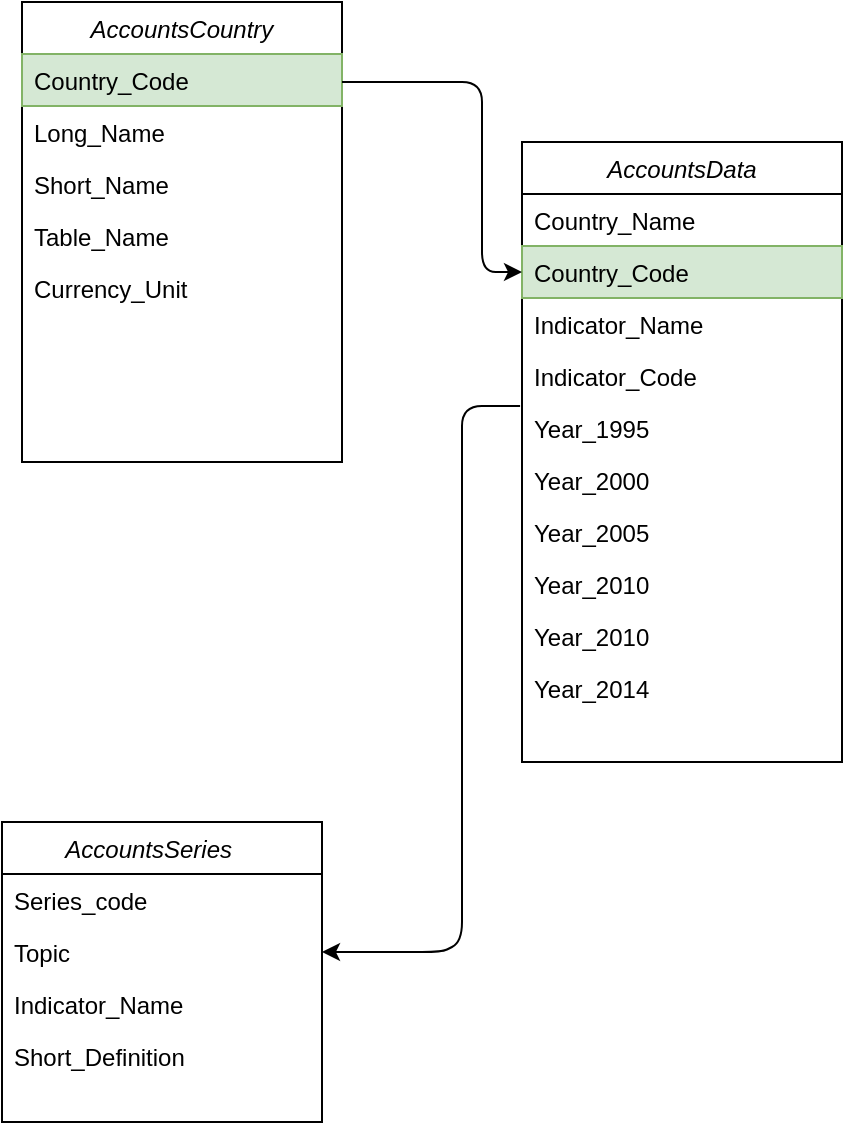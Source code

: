 <mxfile version="21.2.1" type="device">
  <diagram id="C5RBs43oDa-KdzZeNtuy" name="Page-1">
    <mxGraphModel dx="1434" dy="774" grid="1" gridSize="10" guides="1" tooltips="1" connect="1" arrows="1" fold="1" page="1" pageScale="1" pageWidth="827" pageHeight="1169" math="0" shadow="0">
      <root>
        <mxCell id="WIyWlLk6GJQsqaUBKTNV-0" />
        <mxCell id="WIyWlLk6GJQsqaUBKTNV-1" parent="WIyWlLk6GJQsqaUBKTNV-0" />
        <mxCell id="zkfFHV4jXpPFQw0GAbJ--0" value="AccountsCountry" style="swimlane;fontStyle=2;align=center;verticalAlign=top;childLayout=stackLayout;horizontal=1;startSize=26;horizontalStack=0;resizeParent=1;resizeLast=0;collapsible=1;marginBottom=0;rounded=0;shadow=0;strokeWidth=1;" parent="WIyWlLk6GJQsqaUBKTNV-1" vertex="1">
          <mxGeometry x="170" y="110" width="160" height="230" as="geometry">
            <mxRectangle x="230" y="140" width="160" height="26" as="alternateBounds" />
          </mxGeometry>
        </mxCell>
        <mxCell id="zkfFHV4jXpPFQw0GAbJ--1" value="Country_Code    &#xa;" style="text;align=left;verticalAlign=top;spacingLeft=4;spacingRight=4;overflow=hidden;rotatable=0;points=[[0,0.5],[1,0.5]];portConstraint=eastwest;fillColor=#d5e8d4;strokeColor=#82b366;" parent="zkfFHV4jXpPFQw0GAbJ--0" vertex="1">
          <mxGeometry y="26" width="160" height="26" as="geometry" />
        </mxCell>
        <mxCell id="zkfFHV4jXpPFQw0GAbJ--2" value="Long_Name" style="text;align=left;verticalAlign=top;spacingLeft=4;spacingRight=4;overflow=hidden;rotatable=0;points=[[0,0.5],[1,0.5]];portConstraint=eastwest;rounded=0;shadow=0;html=0;" parent="zkfFHV4jXpPFQw0GAbJ--0" vertex="1">
          <mxGeometry y="52" width="160" height="26" as="geometry" />
        </mxCell>
        <mxCell id="zkfFHV4jXpPFQw0GAbJ--3" value="Short_Name" style="text;align=left;verticalAlign=top;spacingLeft=4;spacingRight=4;overflow=hidden;rotatable=0;points=[[0,0.5],[1,0.5]];portConstraint=eastwest;rounded=0;shadow=0;html=0;" parent="zkfFHV4jXpPFQw0GAbJ--0" vertex="1">
          <mxGeometry y="78" width="160" height="26" as="geometry" />
        </mxCell>
        <mxCell id="H2IUBtwJe5QsLykNCjPl-8" value="Table_Name" style="text;align=left;verticalAlign=top;spacingLeft=4;spacingRight=4;overflow=hidden;rotatable=0;points=[[0,0.5],[1,0.5]];portConstraint=eastwest;rounded=0;shadow=0;html=0;" vertex="1" parent="zkfFHV4jXpPFQw0GAbJ--0">
          <mxGeometry y="104" width="160" height="26" as="geometry" />
        </mxCell>
        <mxCell id="H2IUBtwJe5QsLykNCjPl-9" value="Currency_Unit" style="text;align=left;verticalAlign=top;spacingLeft=4;spacingRight=4;overflow=hidden;rotatable=0;points=[[0,0.5],[1,0.5]];portConstraint=eastwest;rounded=0;shadow=0;html=0;" vertex="1" parent="zkfFHV4jXpPFQw0GAbJ--0">
          <mxGeometry y="130" width="160" height="26" as="geometry" />
        </mxCell>
        <mxCell id="H2IUBtwJe5QsLykNCjPl-0" value="AccountsData" style="swimlane;fontStyle=2;align=center;verticalAlign=top;childLayout=stackLayout;horizontal=1;startSize=26;horizontalStack=0;resizeParent=1;resizeLast=0;collapsible=1;marginBottom=0;rounded=0;shadow=0;strokeWidth=1;" vertex="1" parent="WIyWlLk6GJQsqaUBKTNV-1">
          <mxGeometry x="420" y="180" width="160" height="310" as="geometry">
            <mxRectangle x="230" y="140" width="160" height="26" as="alternateBounds" />
          </mxGeometry>
        </mxCell>
        <mxCell id="H2IUBtwJe5QsLykNCjPl-1" value="Country_Name    &#xa;" style="text;align=left;verticalAlign=top;spacingLeft=4;spacingRight=4;overflow=hidden;rotatable=0;points=[[0,0.5],[1,0.5]];portConstraint=eastwest;" vertex="1" parent="H2IUBtwJe5QsLykNCjPl-0">
          <mxGeometry y="26" width="160" height="26" as="geometry" />
        </mxCell>
        <mxCell id="H2IUBtwJe5QsLykNCjPl-2" value="Country_Code" style="text;align=left;verticalAlign=top;spacingLeft=4;spacingRight=4;overflow=hidden;rotatable=0;points=[[0,0.5],[1,0.5]];portConstraint=eastwest;rounded=0;shadow=0;html=0;fillColor=#d5e8d4;strokeColor=#82b366;" vertex="1" parent="H2IUBtwJe5QsLykNCjPl-0">
          <mxGeometry y="52" width="160" height="26" as="geometry" />
        </mxCell>
        <mxCell id="H2IUBtwJe5QsLykNCjPl-3" value="Indicator_Name" style="text;align=left;verticalAlign=top;spacingLeft=4;spacingRight=4;overflow=hidden;rotatable=0;points=[[0,0.5],[1,0.5]];portConstraint=eastwest;rounded=0;shadow=0;html=0;" vertex="1" parent="H2IUBtwJe5QsLykNCjPl-0">
          <mxGeometry y="78" width="160" height="26" as="geometry" />
        </mxCell>
        <mxCell id="H2IUBtwJe5QsLykNCjPl-11" value="Indicator_Code    " style="text;align=left;verticalAlign=top;spacingLeft=4;spacingRight=4;overflow=hidden;rotatable=0;points=[[0,0.5],[1,0.5]];portConstraint=eastwest;rounded=0;shadow=0;html=0;" vertex="1" parent="H2IUBtwJe5QsLykNCjPl-0">
          <mxGeometry y="104" width="160" height="26" as="geometry" />
        </mxCell>
        <mxCell id="H2IUBtwJe5QsLykNCjPl-12" value="Year_1995" style="text;align=left;verticalAlign=top;spacingLeft=4;spacingRight=4;overflow=hidden;rotatable=0;points=[[0,0.5],[1,0.5]];portConstraint=eastwest;rounded=0;shadow=0;html=0;" vertex="1" parent="H2IUBtwJe5QsLykNCjPl-0">
          <mxGeometry y="130" width="160" height="26" as="geometry" />
        </mxCell>
        <mxCell id="H2IUBtwJe5QsLykNCjPl-13" value="Year_2000" style="text;align=left;verticalAlign=top;spacingLeft=4;spacingRight=4;overflow=hidden;rotatable=0;points=[[0,0.5],[1,0.5]];portConstraint=eastwest;rounded=0;shadow=0;html=0;" vertex="1" parent="H2IUBtwJe5QsLykNCjPl-0">
          <mxGeometry y="156" width="160" height="26" as="geometry" />
        </mxCell>
        <mxCell id="H2IUBtwJe5QsLykNCjPl-14" value="Year_2005" style="text;align=left;verticalAlign=top;spacingLeft=4;spacingRight=4;overflow=hidden;rotatable=0;points=[[0,0.5],[1,0.5]];portConstraint=eastwest;rounded=0;shadow=0;html=0;" vertex="1" parent="H2IUBtwJe5QsLykNCjPl-0">
          <mxGeometry y="182" width="160" height="26" as="geometry" />
        </mxCell>
        <mxCell id="H2IUBtwJe5QsLykNCjPl-15" value="Year_2010" style="text;align=left;verticalAlign=top;spacingLeft=4;spacingRight=4;overflow=hidden;rotatable=0;points=[[0,0.5],[1,0.5]];portConstraint=eastwest;rounded=0;shadow=0;html=0;" vertex="1" parent="H2IUBtwJe5QsLykNCjPl-0">
          <mxGeometry y="208" width="160" height="26" as="geometry" />
        </mxCell>
        <mxCell id="H2IUBtwJe5QsLykNCjPl-16" value="Year_2010" style="text;align=left;verticalAlign=top;spacingLeft=4;spacingRight=4;overflow=hidden;rotatable=0;points=[[0,0.5],[1,0.5]];portConstraint=eastwest;rounded=0;shadow=0;html=0;" vertex="1" parent="H2IUBtwJe5QsLykNCjPl-0">
          <mxGeometry y="234" width="160" height="26" as="geometry" />
        </mxCell>
        <mxCell id="H2IUBtwJe5QsLykNCjPl-17" value="Year_2014" style="text;align=left;verticalAlign=top;spacingLeft=4;spacingRight=4;overflow=hidden;rotatable=0;points=[[0,0.5],[1,0.5]];portConstraint=eastwest;rounded=0;shadow=0;html=0;" vertex="1" parent="H2IUBtwJe5QsLykNCjPl-0">
          <mxGeometry y="260" width="160" height="26" as="geometry" />
        </mxCell>
        <mxCell id="H2IUBtwJe5QsLykNCjPl-4" value="AccountsSeries    &#xa;" style="swimlane;fontStyle=2;align=center;verticalAlign=top;childLayout=stackLayout;horizontal=1;startSize=26;horizontalStack=0;resizeParent=1;resizeLast=0;collapsible=1;marginBottom=0;rounded=0;shadow=0;strokeWidth=1;" vertex="1" parent="WIyWlLk6GJQsqaUBKTNV-1">
          <mxGeometry x="160" y="520" width="160" height="150" as="geometry">
            <mxRectangle x="230" y="140" width="160" height="26" as="alternateBounds" />
          </mxGeometry>
        </mxCell>
        <mxCell id="H2IUBtwJe5QsLykNCjPl-5" value="Series_code" style="text;align=left;verticalAlign=top;spacingLeft=4;spacingRight=4;overflow=hidden;rotatable=0;points=[[0,0.5],[1,0.5]];portConstraint=eastwest;" vertex="1" parent="H2IUBtwJe5QsLykNCjPl-4">
          <mxGeometry y="26" width="160" height="26" as="geometry" />
        </mxCell>
        <mxCell id="H2IUBtwJe5QsLykNCjPl-6" value="Topic    " style="text;align=left;verticalAlign=top;spacingLeft=4;spacingRight=4;overflow=hidden;rotatable=0;points=[[0,0.5],[1,0.5]];portConstraint=eastwest;rounded=0;shadow=0;html=0;" vertex="1" parent="H2IUBtwJe5QsLykNCjPl-4">
          <mxGeometry y="52" width="160" height="26" as="geometry" />
        </mxCell>
        <mxCell id="H2IUBtwJe5QsLykNCjPl-7" value="Indicator_Name" style="text;align=left;verticalAlign=top;spacingLeft=4;spacingRight=4;overflow=hidden;rotatable=0;points=[[0,0.5],[1,0.5]];portConstraint=eastwest;rounded=0;shadow=0;html=0;" vertex="1" parent="H2IUBtwJe5QsLykNCjPl-4">
          <mxGeometry y="78" width="160" height="26" as="geometry" />
        </mxCell>
        <mxCell id="H2IUBtwJe5QsLykNCjPl-18" value="Short_Definition&#xa;" style="text;align=left;verticalAlign=top;spacingLeft=4;spacingRight=4;overflow=hidden;rotatable=0;points=[[0,0.5],[1,0.5]];portConstraint=eastwest;rounded=0;shadow=0;html=0;" vertex="1" parent="H2IUBtwJe5QsLykNCjPl-4">
          <mxGeometry y="104" width="160" height="26" as="geometry" />
        </mxCell>
        <mxCell id="H2IUBtwJe5QsLykNCjPl-23" value="" style="endArrow=classic;html=1;entryX=0;entryY=0.5;entryDx=0;entryDy=0;rounded=1;" edge="1" parent="WIyWlLk6GJQsqaUBKTNV-1" target="H2IUBtwJe5QsLykNCjPl-2">
          <mxGeometry width="50" height="50" relative="1" as="geometry">
            <mxPoint x="330" y="150" as="sourcePoint" />
            <mxPoint x="330" y="380" as="targetPoint" />
            <Array as="points">
              <mxPoint x="400" y="150" />
              <mxPoint x="400" y="245" />
            </Array>
          </mxGeometry>
        </mxCell>
        <mxCell id="H2IUBtwJe5QsLykNCjPl-25" value="" style="endArrow=classic;html=1;rounded=1;exitX=-0.006;exitY=0.077;exitDx=0;exitDy=0;exitPerimeter=0;entryX=1;entryY=0.5;entryDx=0;entryDy=0;" edge="1" parent="WIyWlLk6GJQsqaUBKTNV-1" source="H2IUBtwJe5QsLykNCjPl-12" target="H2IUBtwJe5QsLykNCjPl-6">
          <mxGeometry width="50" height="50" relative="1" as="geometry">
            <mxPoint x="340" y="420" as="sourcePoint" />
            <mxPoint x="390" y="600" as="targetPoint" />
            <Array as="points">
              <mxPoint x="390" y="312" />
              <mxPoint x="390" y="580" />
              <mxPoint x="380" y="585" />
            </Array>
          </mxGeometry>
        </mxCell>
      </root>
    </mxGraphModel>
  </diagram>
</mxfile>
